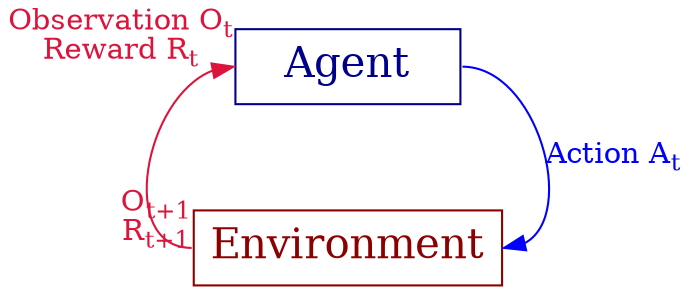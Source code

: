 digraph pomdp
{
  nodesep = 1.5
  A [label="Agent", shape=box, width="1.5", height="0.5", fontsize="20", color=blue4, fontcolor=blue4]
  E [label="Environment", shape=box, width="1.5", height="0.5", fontsize="20", color=red4, fontcolor=red4]

  A:e->E:e [label=<Action A<SUB>t</SUB>>, color=Blue, fontcolor=Blue]
  E:w->A:w [taillabel=<O<SUB>t+1</SUB><BR/>R<SUB>t+1</SUB>>, headlabel=<Observation O<SUB>t</SUB><BR/>Reward R<SUB>t</SUB>>, color=crimson fontcolor=crimson]
}
